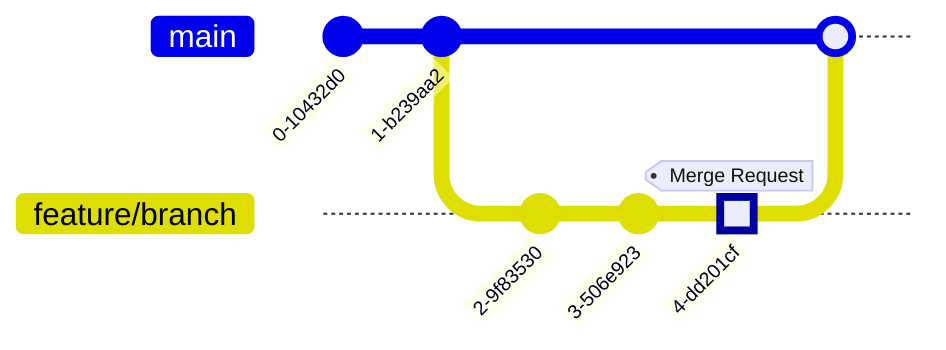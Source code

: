 gitGraph
    commit
    commit
    branch feature/branch
    checkout feature/branch
    commit
    commit
    commit type:HIGHLIGHT tag:"Merge Request"
    checkout main
    merge feature/branch